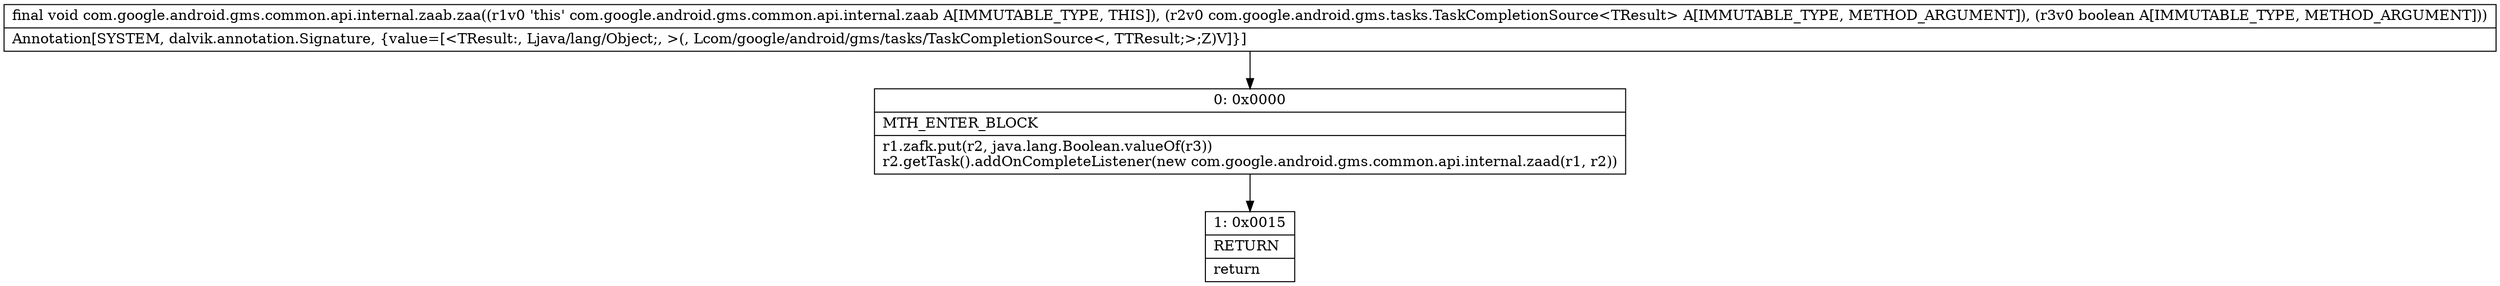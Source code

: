 digraph "CFG forcom.google.android.gms.common.api.internal.zaab.zaa(Lcom\/google\/android\/gms\/tasks\/TaskCompletionSource;Z)V" {
Node_0 [shape=record,label="{0\:\ 0x0000|MTH_ENTER_BLOCK\l|r1.zafk.put(r2, java.lang.Boolean.valueOf(r3))\lr2.getTask().addOnCompleteListener(new com.google.android.gms.common.api.internal.zaad(r1, r2))\l}"];
Node_1 [shape=record,label="{1\:\ 0x0015|RETURN\l|return\l}"];
MethodNode[shape=record,label="{final void com.google.android.gms.common.api.internal.zaab.zaa((r1v0 'this' com.google.android.gms.common.api.internal.zaab A[IMMUTABLE_TYPE, THIS]), (r2v0 com.google.android.gms.tasks.TaskCompletionSource\<TResult\> A[IMMUTABLE_TYPE, METHOD_ARGUMENT]), (r3v0 boolean A[IMMUTABLE_TYPE, METHOD_ARGUMENT]))  | Annotation[SYSTEM, dalvik.annotation.Signature, \{value=[\<TResult:, Ljava\/lang\/Object;, \>(, Lcom\/google\/android\/gms\/tasks\/TaskCompletionSource\<, TTResult;\>;Z)V]\}]\l}"];
MethodNode -> Node_0;
Node_0 -> Node_1;
}

